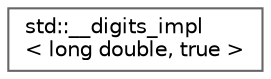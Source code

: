 digraph "Graphical Class Hierarchy"
{
 // LATEX_PDF_SIZE
  bgcolor="transparent";
  edge [fontname=Helvetica,fontsize=10,labelfontname=Helvetica,labelfontsize=10];
  node [fontname=Helvetica,fontsize=10,shape=box,height=0.2,width=0.4];
  rankdir="LR";
  Node0 [id="Node000000",label="std::__digits_impl\l\< long double, true \>",height=0.2,width=0.4,color="grey40", fillcolor="white", style="filled",URL="$structstd_1_1____digits__impl_3_01long_01double_00_01true_01_4.html",tooltip=" "];
}
